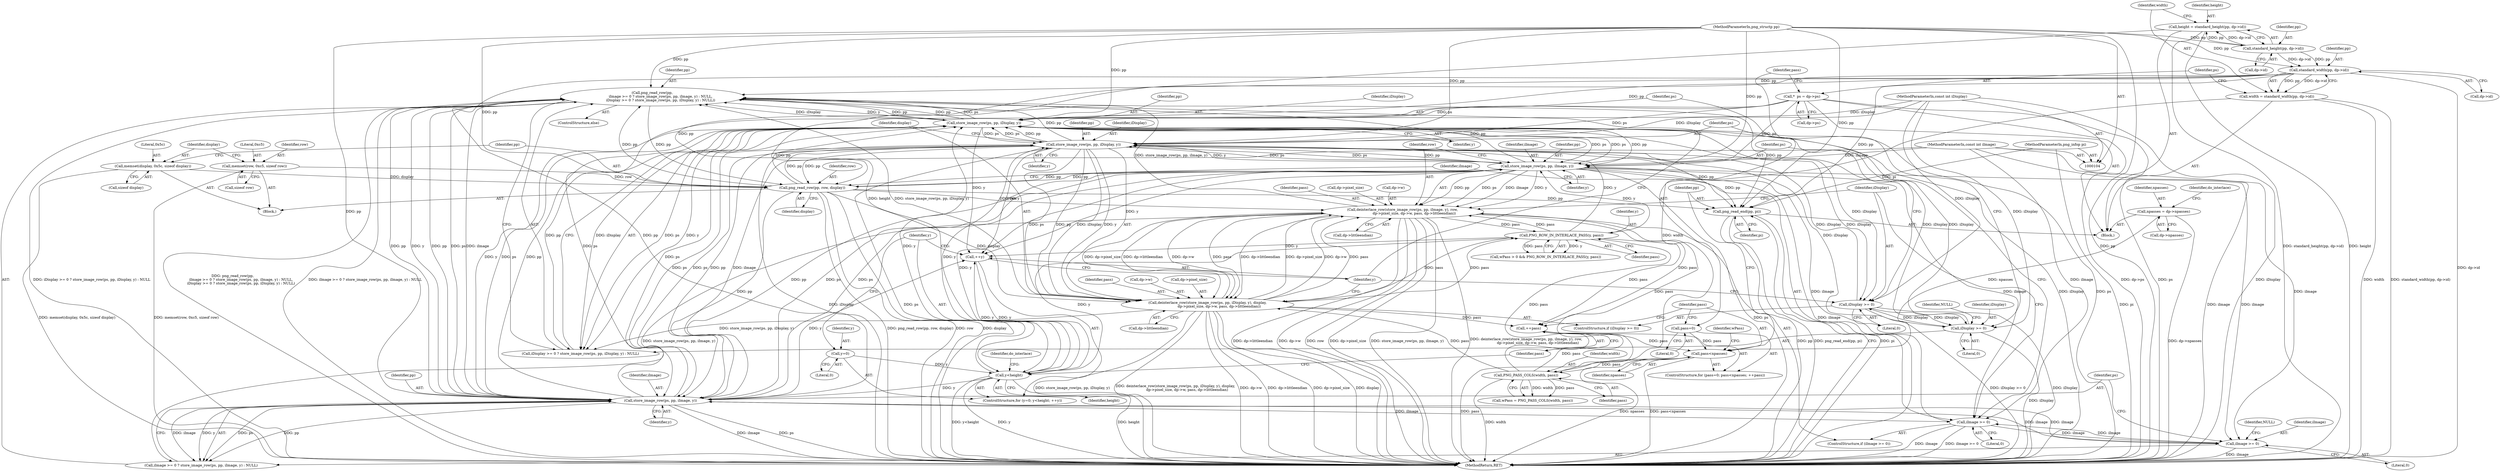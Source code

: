 digraph "0_Android_9d4853418ab2f754c2b63e091c29c5529b8b86ca_127@API" {
"1000272" [label="(Call,png_read_end(pp, pi))"];
"1000250" [label="(Call,png_read_row(pp,\n               iImage >= 0 ? store_image_row(ps, pp, iImage, y) : NULL,\n               iDisplay >= 0 ? store_image_row(ps, pp, iDisplay, y) : NULL))"];
"1000233" [label="(Call,store_image_row(ps, pp, iDisplay, y))"];
"1000266" [label="(Call,store_image_row(ps, pp, iDisplay, y))"];
"1000212" [label="(Call,store_image_row(ps, pp, iImage, y))"];
"1000256" [label="(Call,store_image_row(ps, pp, iImage, y))"];
"1000146" [label="(Call,*  ps = dp->ps)"];
"1000140" [label="(Call,standard_width(pp, dp->id))"];
"1000132" [label="(Call,standard_height(pp, dp->id))"];
"1000106" [label="(MethodParameterIn,png_structp pp)"];
"1000203" [label="(Call,png_read_row(pp, row, display))"];
"1000193" [label="(Call,memset(row, 0xc5, sizeof row))"];
"1000198" [label="(Call,memset(display, 0x5c, sizeof display))"];
"1000253" [label="(Call,iImage >= 0)"];
"1000208" [label="(Call,iImage >= 0)"];
"1000108" [label="(MethodParameterIn,const int iImage)"];
"1000173" [label="(Call,y<height)"];
"1000170" [label="(Call,y=0)"];
"1000176" [label="(Call,++y)"];
"1000187" [label="(Call,PNG_ROW_IN_INTERLACE_PASS(y, pass))"];
"1000166" [label="(Call,PNG_PASS_COLS(width, pass))"];
"1000138" [label="(Call,width = standard_width(pp, dp->id))"];
"1000156" [label="(Call,pass<npasses)"];
"1000159" [label="(Call,++pass)"];
"1000232" [label="(Call,deinterlace_row(store_image_row(ps, pp, iDisplay, y), display,\n                     dp->pixel_size, dp->w, pass, dp->littleendian))"];
"1000211" [label="(Call,deinterlace_row(store_image_row(ps, pp, iImage, y), row,\n                     dp->pixel_size, dp->w, pass, dp->littleendian))"];
"1000153" [label="(Call,pass=0)"];
"1000112" [label="(Call,npasses = dp->npasses)"];
"1000130" [label="(Call,height = standard_height(pp, dp->id))"];
"1000263" [label="(Call,iDisplay >= 0)"];
"1000229" [label="(Call,iDisplay >= 0)"];
"1000109" [label="(MethodParameterIn,const int iDisplay)"];
"1000107" [label="(MethodParameterIn,png_infop pi)"];
"1000224" [label="(Identifier,pass)"];
"1000133" [label="(Identifier,pp)"];
"1000204" [label="(Identifier,pp)"];
"1000177" [label="(Identifier,y)"];
"1000275" [label="(MethodReturn,RET)"];
"1000134" [label="(Call,dp->id)"];
"1000252" [label="(Call,iImage >= 0 ? store_image_row(ps, pp, iImage, y) : NULL)"];
"1000203" [label="(Call,png_read_row(pp, row, display))"];
"1000264" [label="(Identifier,iDisplay)"];
"1000166" [label="(Call,PNG_PASS_COLS(width, pass))"];
"1000257" [label="(Identifier,ps)"];
"1000187" [label="(Call,PNG_ROW_IN_INTERLACE_PASS(y, pass))"];
"1000250" [label="(Call,png_read_row(pp,\n               iImage >= 0 ? store_image_row(ps, pp, iImage, y) : NULL,\n               iDisplay >= 0 ? store_image_row(ps, pp, iDisplay, y) : NULL))"];
"1000272" [label="(Call,png_read_end(pp, pi))"];
"1000183" [label="(Call,wPass > 0 && PNG_ROW_IN_INTERLACE_PASS(y, pass))"];
"1000201" [label="(Call,sizeof display)"];
"1000213" [label="(Identifier,ps)"];
"1000233" [label="(Call,store_image_row(ps, pp, iDisplay, y))"];
"1000260" [label="(Identifier,y)"];
"1000139" [label="(Identifier,width)"];
"1000175" [label="(Identifier,height)"];
"1000180" [label="(Identifier,do_interlace)"];
"1000109" [label="(MethodParameterIn,const int iDisplay)"];
"1000132" [label="(Call,standard_height(pp, dp->id))"];
"1000268" [label="(Identifier,pp)"];
"1000225" [label="(Call,dp->littleendian)"];
"1000188" [label="(Identifier,y)"];
"1000172" [label="(Literal,0)"];
"1000246" [label="(Call,dp->littleendian)"];
"1000131" [label="(Identifier,height)"];
"1000270" [label="(Identifier,y)"];
"1000199" [label="(Identifier,display)"];
"1000165" [label="(Identifier,wPass)"];
"1000209" [label="(Identifier,iImage)"];
"1000173" [label="(Call,y<height)"];
"1000258" [label="(Identifier,pp)"];
"1000194" [label="(Identifier,row)"];
"1000265" [label="(Literal,0)"];
"1000168" [label="(Identifier,pass)"];
"1000152" [label="(ControlStructure,for (pass=0; pass<npasses; ++pass))"];
"1000253" [label="(Call,iImage >= 0)"];
"1000212" [label="(Call,store_image_row(ps, pp, iImage, y))"];
"1000119" [label="(Identifier,do_interlace)"];
"1000230" [label="(Identifier,iDisplay)"];
"1000159" [label="(Call,++pass)"];
"1000198" [label="(Call,memset(display, 0x5c, sizeof display))"];
"1000140" [label="(Call,standard_width(pp, dp->id))"];
"1000261" [label="(Identifier,NULL)"];
"1000217" [label="(Identifier,row)"];
"1000138" [label="(Call,width = standard_width(pp, dp->id))"];
"1000157" [label="(Identifier,pass)"];
"1000229" [label="(Call,iDisplay >= 0)"];
"1000259" [label="(Identifier,iImage)"];
"1000189" [label="(Identifier,pass)"];
"1000107" [label="(MethodParameterIn,png_infop pi)"];
"1000235" [label="(Identifier,pp)"];
"1000245" [label="(Identifier,pass)"];
"1000242" [label="(Call,dp->w)"];
"1000148" [label="(Call,dp->ps)"];
"1000228" [label="(ControlStructure,if (iDisplay >= 0))"];
"1000153" [label="(Call,pass=0)"];
"1000232" [label="(Call,deinterlace_row(store_image_row(ps, pp, iDisplay, y), display,\n                     dp->pixel_size, dp->w, pass, dp->littleendian))"];
"1000154" [label="(Identifier,pass)"];
"1000216" [label="(Identifier,y)"];
"1000169" [label="(ControlStructure,for (y=0; y<height; ++y))"];
"1000263" [label="(Call,iDisplay >= 0)"];
"1000190" [label="(Block,)"];
"1000267" [label="(Identifier,ps)"];
"1000254" [label="(Identifier,iImage)"];
"1000114" [label="(Call,dp->npasses)"];
"1000141" [label="(Identifier,pp)"];
"1000200" [label="(Literal,0x5c)"];
"1000195" [label="(Literal,0xc5)"];
"1000155" [label="(Literal,0)"];
"1000142" [label="(Call,dp->id)"];
"1000110" [label="(Block,)"];
"1000269" [label="(Identifier,iDisplay)"];
"1000266" [label="(Call,store_image_row(ps, pp, iDisplay, y))"];
"1000211" [label="(Call,deinterlace_row(store_image_row(ps, pp, iImage, y), row,\n                     dp->pixel_size, dp->w, pass, dp->littleendian))"];
"1000234" [label="(Identifier,ps)"];
"1000108" [label="(MethodParameterIn,const int iImage)"];
"1000176" [label="(Call,++y)"];
"1000170" [label="(Call,y=0)"];
"1000146" [label="(Call,*  ps = dp->ps)"];
"1000112" [label="(Call,npasses = dp->npasses)"];
"1000158" [label="(Identifier,npasses)"];
"1000196" [label="(Call,sizeof row)"];
"1000271" [label="(Identifier,NULL)"];
"1000238" [label="(Identifier,display)"];
"1000147" [label="(Identifier,ps)"];
"1000193" [label="(Call,memset(row, 0xc5, sizeof row))"];
"1000207" [label="(ControlStructure,if (iImage >= 0))"];
"1000262" [label="(Call,iDisplay >= 0 ? store_image_row(ps, pp, iDisplay, y) : NULL)"];
"1000255" [label="(Literal,0)"];
"1000156" [label="(Call,pass<npasses)"];
"1000239" [label="(Call,dp->pixel_size)"];
"1000218" [label="(Call,dp->pixel_size)"];
"1000210" [label="(Literal,0)"];
"1000164" [label="(Call,wPass = PNG_PASS_COLS(width, pass))"];
"1000174" [label="(Identifier,y)"];
"1000251" [label="(Identifier,pp)"];
"1000256" [label="(Call,store_image_row(ps, pp, iImage, y))"];
"1000171" [label="(Identifier,y)"];
"1000214" [label="(Identifier,pp)"];
"1000130" [label="(Call,height = standard_height(pp, dp->id))"];
"1000205" [label="(Identifier,row)"];
"1000236" [label="(Identifier,iDisplay)"];
"1000249" [label="(ControlStructure,else)"];
"1000273" [label="(Identifier,pp)"];
"1000106" [label="(MethodParameterIn,png_structp pp)"];
"1000221" [label="(Call,dp->w)"];
"1000231" [label="(Literal,0)"];
"1000215" [label="(Identifier,iImage)"];
"1000237" [label="(Identifier,y)"];
"1000206" [label="(Identifier,display)"];
"1000113" [label="(Identifier,npasses)"];
"1000208" [label="(Call,iImage >= 0)"];
"1000160" [label="(Identifier,pass)"];
"1000167" [label="(Identifier,width)"];
"1000274" [label="(Identifier,pi)"];
"1000272" -> "1000110"  [label="AST: "];
"1000272" -> "1000274"  [label="CFG: "];
"1000273" -> "1000272"  [label="AST: "];
"1000274" -> "1000272"  [label="AST: "];
"1000275" -> "1000272"  [label="CFG: "];
"1000272" -> "1000275"  [label="DDG: pi"];
"1000272" -> "1000275"  [label="DDG: pp"];
"1000272" -> "1000275"  [label="DDG: png_read_end(pp, pi)"];
"1000250" -> "1000272"  [label="DDG: pp"];
"1000233" -> "1000272"  [label="DDG: pp"];
"1000212" -> "1000272"  [label="DDG: pp"];
"1000140" -> "1000272"  [label="DDG: pp"];
"1000203" -> "1000272"  [label="DDG: pp"];
"1000106" -> "1000272"  [label="DDG: pp"];
"1000107" -> "1000272"  [label="DDG: pi"];
"1000250" -> "1000249"  [label="AST: "];
"1000250" -> "1000262"  [label="CFG: "];
"1000251" -> "1000250"  [label="AST: "];
"1000252" -> "1000250"  [label="AST: "];
"1000262" -> "1000250"  [label="AST: "];
"1000177" -> "1000250"  [label="CFG: "];
"1000250" -> "1000275"  [label="DDG: iImage >= 0 ? store_image_row(ps, pp, iImage, y) : NULL"];
"1000250" -> "1000275"  [label="DDG: iDisplay >= 0 ? store_image_row(ps, pp, iDisplay, y) : NULL"];
"1000250" -> "1000275"  [label="DDG: png_read_row(pp,\n               iImage >= 0 ? store_image_row(ps, pp, iImage, y) : NULL,\n               iDisplay >= 0 ? store_image_row(ps, pp, iDisplay, y) : NULL)"];
"1000250" -> "1000203"  [label="DDG: pp"];
"1000233" -> "1000250"  [label="DDG: pp"];
"1000212" -> "1000250"  [label="DDG: pp"];
"1000140" -> "1000250"  [label="DDG: pp"];
"1000266" -> "1000250"  [label="DDG: pp"];
"1000266" -> "1000250"  [label="DDG: ps"];
"1000266" -> "1000250"  [label="DDG: iDisplay"];
"1000266" -> "1000250"  [label="DDG: y"];
"1000256" -> "1000250"  [label="DDG: pp"];
"1000256" -> "1000250"  [label="DDG: ps"];
"1000256" -> "1000250"  [label="DDG: iImage"];
"1000256" -> "1000250"  [label="DDG: y"];
"1000203" -> "1000250"  [label="DDG: pp"];
"1000106" -> "1000250"  [label="DDG: pp"];
"1000211" -> "1000250"  [label="DDG: store_image_row(ps, pp, iImage, y)"];
"1000250" -> "1000256"  [label="DDG: pp"];
"1000232" -> "1000250"  [label="DDG: store_image_row(ps, pp, iDisplay, y)"];
"1000250" -> "1000266"  [label="DDG: pp"];
"1000233" -> "1000232"  [label="AST: "];
"1000233" -> "1000237"  [label="CFG: "];
"1000234" -> "1000233"  [label="AST: "];
"1000235" -> "1000233"  [label="AST: "];
"1000236" -> "1000233"  [label="AST: "];
"1000237" -> "1000233"  [label="AST: "];
"1000238" -> "1000233"  [label="CFG: "];
"1000233" -> "1000275"  [label="DDG: iDisplay"];
"1000233" -> "1000275"  [label="DDG: ps"];
"1000233" -> "1000176"  [label="DDG: y"];
"1000233" -> "1000203"  [label="DDG: pp"];
"1000233" -> "1000212"  [label="DDG: ps"];
"1000233" -> "1000229"  [label="DDG: iDisplay"];
"1000233" -> "1000232"  [label="DDG: ps"];
"1000233" -> "1000232"  [label="DDG: pp"];
"1000233" -> "1000232"  [label="DDG: iDisplay"];
"1000233" -> "1000232"  [label="DDG: y"];
"1000266" -> "1000233"  [label="DDG: ps"];
"1000212" -> "1000233"  [label="DDG: ps"];
"1000212" -> "1000233"  [label="DDG: pp"];
"1000212" -> "1000233"  [label="DDG: y"];
"1000256" -> "1000233"  [label="DDG: ps"];
"1000146" -> "1000233"  [label="DDG: ps"];
"1000203" -> "1000233"  [label="DDG: pp"];
"1000106" -> "1000233"  [label="DDG: pp"];
"1000229" -> "1000233"  [label="DDG: iDisplay"];
"1000109" -> "1000233"  [label="DDG: iDisplay"];
"1000187" -> "1000233"  [label="DDG: y"];
"1000173" -> "1000233"  [label="DDG: y"];
"1000233" -> "1000256"  [label="DDG: ps"];
"1000233" -> "1000256"  [label="DDG: pp"];
"1000233" -> "1000263"  [label="DDG: iDisplay"];
"1000233" -> "1000266"  [label="DDG: ps"];
"1000233" -> "1000266"  [label="DDG: pp"];
"1000266" -> "1000262"  [label="AST: "];
"1000266" -> "1000270"  [label="CFG: "];
"1000267" -> "1000266"  [label="AST: "];
"1000268" -> "1000266"  [label="AST: "];
"1000269" -> "1000266"  [label="AST: "];
"1000270" -> "1000266"  [label="AST: "];
"1000262" -> "1000266"  [label="CFG: "];
"1000266" -> "1000275"  [label="DDG: iDisplay"];
"1000266" -> "1000275"  [label="DDG: ps"];
"1000266" -> "1000176"  [label="DDG: y"];
"1000266" -> "1000212"  [label="DDG: ps"];
"1000266" -> "1000229"  [label="DDG: iDisplay"];
"1000266" -> "1000256"  [label="DDG: ps"];
"1000266" -> "1000263"  [label="DDG: iDisplay"];
"1000266" -> "1000262"  [label="DDG: ps"];
"1000266" -> "1000262"  [label="DDG: pp"];
"1000266" -> "1000262"  [label="DDG: iDisplay"];
"1000266" -> "1000262"  [label="DDG: y"];
"1000212" -> "1000266"  [label="DDG: ps"];
"1000212" -> "1000266"  [label="DDG: pp"];
"1000256" -> "1000266"  [label="DDG: ps"];
"1000256" -> "1000266"  [label="DDG: pp"];
"1000256" -> "1000266"  [label="DDG: y"];
"1000146" -> "1000266"  [label="DDG: ps"];
"1000140" -> "1000266"  [label="DDG: pp"];
"1000203" -> "1000266"  [label="DDG: pp"];
"1000106" -> "1000266"  [label="DDG: pp"];
"1000263" -> "1000266"  [label="DDG: iDisplay"];
"1000109" -> "1000266"  [label="DDG: iDisplay"];
"1000173" -> "1000266"  [label="DDG: y"];
"1000212" -> "1000211"  [label="AST: "];
"1000212" -> "1000216"  [label="CFG: "];
"1000213" -> "1000212"  [label="AST: "];
"1000214" -> "1000212"  [label="AST: "];
"1000215" -> "1000212"  [label="AST: "];
"1000216" -> "1000212"  [label="AST: "];
"1000217" -> "1000212"  [label="CFG: "];
"1000212" -> "1000275"  [label="DDG: ps"];
"1000212" -> "1000275"  [label="DDG: iImage"];
"1000212" -> "1000176"  [label="DDG: y"];
"1000212" -> "1000203"  [label="DDG: pp"];
"1000212" -> "1000208"  [label="DDG: iImage"];
"1000212" -> "1000211"  [label="DDG: ps"];
"1000212" -> "1000211"  [label="DDG: pp"];
"1000212" -> "1000211"  [label="DDG: iImage"];
"1000212" -> "1000211"  [label="DDG: y"];
"1000256" -> "1000212"  [label="DDG: ps"];
"1000146" -> "1000212"  [label="DDG: ps"];
"1000203" -> "1000212"  [label="DDG: pp"];
"1000106" -> "1000212"  [label="DDG: pp"];
"1000208" -> "1000212"  [label="DDG: iImage"];
"1000108" -> "1000212"  [label="DDG: iImage"];
"1000187" -> "1000212"  [label="DDG: y"];
"1000173" -> "1000212"  [label="DDG: y"];
"1000212" -> "1000253"  [label="DDG: iImage"];
"1000212" -> "1000256"  [label="DDG: ps"];
"1000212" -> "1000256"  [label="DDG: pp"];
"1000256" -> "1000252"  [label="AST: "];
"1000256" -> "1000260"  [label="CFG: "];
"1000257" -> "1000256"  [label="AST: "];
"1000258" -> "1000256"  [label="AST: "];
"1000259" -> "1000256"  [label="AST: "];
"1000260" -> "1000256"  [label="AST: "];
"1000252" -> "1000256"  [label="CFG: "];
"1000256" -> "1000275"  [label="DDG: iImage"];
"1000256" -> "1000275"  [label="DDG: ps"];
"1000256" -> "1000176"  [label="DDG: y"];
"1000256" -> "1000208"  [label="DDG: iImage"];
"1000256" -> "1000253"  [label="DDG: iImage"];
"1000256" -> "1000252"  [label="DDG: ps"];
"1000256" -> "1000252"  [label="DDG: pp"];
"1000256" -> "1000252"  [label="DDG: iImage"];
"1000256" -> "1000252"  [label="DDG: y"];
"1000146" -> "1000256"  [label="DDG: ps"];
"1000140" -> "1000256"  [label="DDG: pp"];
"1000203" -> "1000256"  [label="DDG: pp"];
"1000106" -> "1000256"  [label="DDG: pp"];
"1000253" -> "1000256"  [label="DDG: iImage"];
"1000108" -> "1000256"  [label="DDG: iImage"];
"1000173" -> "1000256"  [label="DDG: y"];
"1000146" -> "1000110"  [label="AST: "];
"1000146" -> "1000148"  [label="CFG: "];
"1000147" -> "1000146"  [label="AST: "];
"1000148" -> "1000146"  [label="AST: "];
"1000154" -> "1000146"  [label="CFG: "];
"1000146" -> "1000275"  [label="DDG: dp->ps"];
"1000146" -> "1000275"  [label="DDG: ps"];
"1000140" -> "1000138"  [label="AST: "];
"1000140" -> "1000142"  [label="CFG: "];
"1000141" -> "1000140"  [label="AST: "];
"1000142" -> "1000140"  [label="AST: "];
"1000138" -> "1000140"  [label="CFG: "];
"1000140" -> "1000275"  [label="DDG: dp->id"];
"1000140" -> "1000138"  [label="DDG: pp"];
"1000140" -> "1000138"  [label="DDG: dp->id"];
"1000132" -> "1000140"  [label="DDG: pp"];
"1000132" -> "1000140"  [label="DDG: dp->id"];
"1000106" -> "1000140"  [label="DDG: pp"];
"1000140" -> "1000203"  [label="DDG: pp"];
"1000132" -> "1000130"  [label="AST: "];
"1000132" -> "1000134"  [label="CFG: "];
"1000133" -> "1000132"  [label="AST: "];
"1000134" -> "1000132"  [label="AST: "];
"1000130" -> "1000132"  [label="CFG: "];
"1000132" -> "1000130"  [label="DDG: pp"];
"1000132" -> "1000130"  [label="DDG: dp->id"];
"1000106" -> "1000132"  [label="DDG: pp"];
"1000106" -> "1000104"  [label="AST: "];
"1000106" -> "1000275"  [label="DDG: pp"];
"1000106" -> "1000203"  [label="DDG: pp"];
"1000203" -> "1000190"  [label="AST: "];
"1000203" -> "1000206"  [label="CFG: "];
"1000204" -> "1000203"  [label="AST: "];
"1000205" -> "1000203"  [label="AST: "];
"1000206" -> "1000203"  [label="AST: "];
"1000209" -> "1000203"  [label="CFG: "];
"1000203" -> "1000275"  [label="DDG: display"];
"1000203" -> "1000275"  [label="DDG: png_read_row(pp, row, display)"];
"1000203" -> "1000275"  [label="DDG: row"];
"1000193" -> "1000203"  [label="DDG: row"];
"1000198" -> "1000203"  [label="DDG: display"];
"1000203" -> "1000211"  [label="DDG: row"];
"1000203" -> "1000232"  [label="DDG: display"];
"1000193" -> "1000190"  [label="AST: "];
"1000193" -> "1000196"  [label="CFG: "];
"1000194" -> "1000193"  [label="AST: "];
"1000195" -> "1000193"  [label="AST: "];
"1000196" -> "1000193"  [label="AST: "];
"1000199" -> "1000193"  [label="CFG: "];
"1000193" -> "1000275"  [label="DDG: memset(row, 0xc5, sizeof row)"];
"1000198" -> "1000190"  [label="AST: "];
"1000198" -> "1000201"  [label="CFG: "];
"1000199" -> "1000198"  [label="AST: "];
"1000200" -> "1000198"  [label="AST: "];
"1000201" -> "1000198"  [label="AST: "];
"1000204" -> "1000198"  [label="CFG: "];
"1000198" -> "1000275"  [label="DDG: memset(display, 0x5c, sizeof display)"];
"1000253" -> "1000252"  [label="AST: "];
"1000253" -> "1000255"  [label="CFG: "];
"1000254" -> "1000253"  [label="AST: "];
"1000255" -> "1000253"  [label="AST: "];
"1000257" -> "1000253"  [label="CFG: "];
"1000261" -> "1000253"  [label="CFG: "];
"1000253" -> "1000275"  [label="DDG: iImage"];
"1000253" -> "1000208"  [label="DDG: iImage"];
"1000208" -> "1000253"  [label="DDG: iImage"];
"1000108" -> "1000253"  [label="DDG: iImage"];
"1000208" -> "1000207"  [label="AST: "];
"1000208" -> "1000210"  [label="CFG: "];
"1000209" -> "1000208"  [label="AST: "];
"1000210" -> "1000208"  [label="AST: "];
"1000213" -> "1000208"  [label="CFG: "];
"1000230" -> "1000208"  [label="CFG: "];
"1000208" -> "1000275"  [label="DDG: iImage"];
"1000208" -> "1000275"  [label="DDG: iImage >= 0"];
"1000108" -> "1000208"  [label="DDG: iImage"];
"1000108" -> "1000104"  [label="AST: "];
"1000108" -> "1000275"  [label="DDG: iImage"];
"1000173" -> "1000169"  [label="AST: "];
"1000173" -> "1000175"  [label="CFG: "];
"1000174" -> "1000173"  [label="AST: "];
"1000175" -> "1000173"  [label="AST: "];
"1000180" -> "1000173"  [label="CFG: "];
"1000160" -> "1000173"  [label="CFG: "];
"1000173" -> "1000275"  [label="DDG: y<height"];
"1000173" -> "1000275"  [label="DDG: y"];
"1000173" -> "1000275"  [label="DDG: height"];
"1000170" -> "1000173"  [label="DDG: y"];
"1000176" -> "1000173"  [label="DDG: y"];
"1000130" -> "1000173"  [label="DDG: height"];
"1000173" -> "1000176"  [label="DDG: y"];
"1000173" -> "1000187"  [label="DDG: y"];
"1000170" -> "1000169"  [label="AST: "];
"1000170" -> "1000172"  [label="CFG: "];
"1000171" -> "1000170"  [label="AST: "];
"1000172" -> "1000170"  [label="AST: "];
"1000174" -> "1000170"  [label="CFG: "];
"1000176" -> "1000169"  [label="AST: "];
"1000176" -> "1000177"  [label="CFG: "];
"1000177" -> "1000176"  [label="AST: "];
"1000174" -> "1000176"  [label="CFG: "];
"1000187" -> "1000176"  [label="DDG: y"];
"1000187" -> "1000183"  [label="AST: "];
"1000187" -> "1000189"  [label="CFG: "];
"1000188" -> "1000187"  [label="AST: "];
"1000189" -> "1000187"  [label="AST: "];
"1000183" -> "1000187"  [label="CFG: "];
"1000187" -> "1000159"  [label="DDG: pass"];
"1000187" -> "1000183"  [label="DDG: y"];
"1000187" -> "1000183"  [label="DDG: pass"];
"1000166" -> "1000187"  [label="DDG: pass"];
"1000232" -> "1000187"  [label="DDG: pass"];
"1000211" -> "1000187"  [label="DDG: pass"];
"1000187" -> "1000211"  [label="DDG: pass"];
"1000187" -> "1000232"  [label="DDG: pass"];
"1000166" -> "1000164"  [label="AST: "];
"1000166" -> "1000168"  [label="CFG: "];
"1000167" -> "1000166"  [label="AST: "];
"1000168" -> "1000166"  [label="AST: "];
"1000164" -> "1000166"  [label="CFG: "];
"1000166" -> "1000275"  [label="DDG: width"];
"1000166" -> "1000159"  [label="DDG: pass"];
"1000166" -> "1000164"  [label="DDG: width"];
"1000166" -> "1000164"  [label="DDG: pass"];
"1000138" -> "1000166"  [label="DDG: width"];
"1000156" -> "1000166"  [label="DDG: pass"];
"1000166" -> "1000211"  [label="DDG: pass"];
"1000166" -> "1000232"  [label="DDG: pass"];
"1000138" -> "1000110"  [label="AST: "];
"1000139" -> "1000138"  [label="AST: "];
"1000147" -> "1000138"  [label="CFG: "];
"1000138" -> "1000275"  [label="DDG: width"];
"1000138" -> "1000275"  [label="DDG: standard_width(pp, dp->id)"];
"1000156" -> "1000152"  [label="AST: "];
"1000156" -> "1000158"  [label="CFG: "];
"1000157" -> "1000156"  [label="AST: "];
"1000158" -> "1000156"  [label="AST: "];
"1000165" -> "1000156"  [label="CFG: "];
"1000273" -> "1000156"  [label="CFG: "];
"1000156" -> "1000275"  [label="DDG: pass"];
"1000156" -> "1000275"  [label="DDG: npasses"];
"1000156" -> "1000275"  [label="DDG: pass<npasses"];
"1000159" -> "1000156"  [label="DDG: pass"];
"1000153" -> "1000156"  [label="DDG: pass"];
"1000112" -> "1000156"  [label="DDG: npasses"];
"1000159" -> "1000152"  [label="AST: "];
"1000159" -> "1000160"  [label="CFG: "];
"1000160" -> "1000159"  [label="AST: "];
"1000157" -> "1000159"  [label="CFG: "];
"1000232" -> "1000159"  [label="DDG: pass"];
"1000211" -> "1000159"  [label="DDG: pass"];
"1000232" -> "1000228"  [label="AST: "];
"1000232" -> "1000246"  [label="CFG: "];
"1000238" -> "1000232"  [label="AST: "];
"1000239" -> "1000232"  [label="AST: "];
"1000242" -> "1000232"  [label="AST: "];
"1000245" -> "1000232"  [label="AST: "];
"1000246" -> "1000232"  [label="AST: "];
"1000177" -> "1000232"  [label="CFG: "];
"1000232" -> "1000275"  [label="DDG: dp->pixel_size"];
"1000232" -> "1000275"  [label="DDG: store_image_row(ps, pp, iDisplay, y)"];
"1000232" -> "1000275"  [label="DDG: display"];
"1000232" -> "1000275"  [label="DDG: deinterlace_row(store_image_row(ps, pp, iDisplay, y), display,\n                     dp->pixel_size, dp->w, pass, dp->littleendian)"];
"1000232" -> "1000275"  [label="DDG: dp->w"];
"1000232" -> "1000275"  [label="DDG: dp->littleendian"];
"1000232" -> "1000211"  [label="DDG: dp->pixel_size"];
"1000232" -> "1000211"  [label="DDG: dp->w"];
"1000232" -> "1000211"  [label="DDG: pass"];
"1000232" -> "1000211"  [label="DDG: dp->littleendian"];
"1000211" -> "1000232"  [label="DDG: dp->pixel_size"];
"1000211" -> "1000232"  [label="DDG: dp->w"];
"1000211" -> "1000232"  [label="DDG: pass"];
"1000211" -> "1000232"  [label="DDG: dp->littleendian"];
"1000232" -> "1000262"  [label="DDG: store_image_row(ps, pp, iDisplay, y)"];
"1000211" -> "1000207"  [label="AST: "];
"1000211" -> "1000225"  [label="CFG: "];
"1000217" -> "1000211"  [label="AST: "];
"1000218" -> "1000211"  [label="AST: "];
"1000221" -> "1000211"  [label="AST: "];
"1000224" -> "1000211"  [label="AST: "];
"1000225" -> "1000211"  [label="AST: "];
"1000230" -> "1000211"  [label="CFG: "];
"1000211" -> "1000275"  [label="DDG: dp->littleendian"];
"1000211" -> "1000275"  [label="DDG: dp->w"];
"1000211" -> "1000275"  [label="DDG: row"];
"1000211" -> "1000275"  [label="DDG: dp->pixel_size"];
"1000211" -> "1000275"  [label="DDG: store_image_row(ps, pp, iImage, y)"];
"1000211" -> "1000275"  [label="DDG: deinterlace_row(store_image_row(ps, pp, iImage, y), row,\n                     dp->pixel_size, dp->w, pass, dp->littleendian)"];
"1000211" -> "1000252"  [label="DDG: store_image_row(ps, pp, iImage, y)"];
"1000153" -> "1000152"  [label="AST: "];
"1000153" -> "1000155"  [label="CFG: "];
"1000154" -> "1000153"  [label="AST: "];
"1000155" -> "1000153"  [label="AST: "];
"1000157" -> "1000153"  [label="CFG: "];
"1000112" -> "1000110"  [label="AST: "];
"1000112" -> "1000114"  [label="CFG: "];
"1000113" -> "1000112"  [label="AST: "];
"1000114" -> "1000112"  [label="AST: "];
"1000119" -> "1000112"  [label="CFG: "];
"1000112" -> "1000275"  [label="DDG: dp->npasses"];
"1000130" -> "1000110"  [label="AST: "];
"1000131" -> "1000130"  [label="AST: "];
"1000139" -> "1000130"  [label="CFG: "];
"1000130" -> "1000275"  [label="DDG: standard_height(pp, dp->id)"];
"1000130" -> "1000275"  [label="DDG: height"];
"1000263" -> "1000262"  [label="AST: "];
"1000263" -> "1000265"  [label="CFG: "];
"1000264" -> "1000263"  [label="AST: "];
"1000265" -> "1000263"  [label="AST: "];
"1000267" -> "1000263"  [label="CFG: "];
"1000271" -> "1000263"  [label="CFG: "];
"1000263" -> "1000275"  [label="DDG: iDisplay"];
"1000263" -> "1000229"  [label="DDG: iDisplay"];
"1000229" -> "1000263"  [label="DDG: iDisplay"];
"1000109" -> "1000263"  [label="DDG: iDisplay"];
"1000229" -> "1000228"  [label="AST: "];
"1000229" -> "1000231"  [label="CFG: "];
"1000230" -> "1000229"  [label="AST: "];
"1000231" -> "1000229"  [label="AST: "];
"1000234" -> "1000229"  [label="CFG: "];
"1000177" -> "1000229"  [label="CFG: "];
"1000229" -> "1000275"  [label="DDG: iDisplay >= 0"];
"1000229" -> "1000275"  [label="DDG: iDisplay"];
"1000109" -> "1000229"  [label="DDG: iDisplay"];
"1000109" -> "1000104"  [label="AST: "];
"1000109" -> "1000275"  [label="DDG: iDisplay"];
"1000107" -> "1000104"  [label="AST: "];
"1000107" -> "1000275"  [label="DDG: pi"];
}
